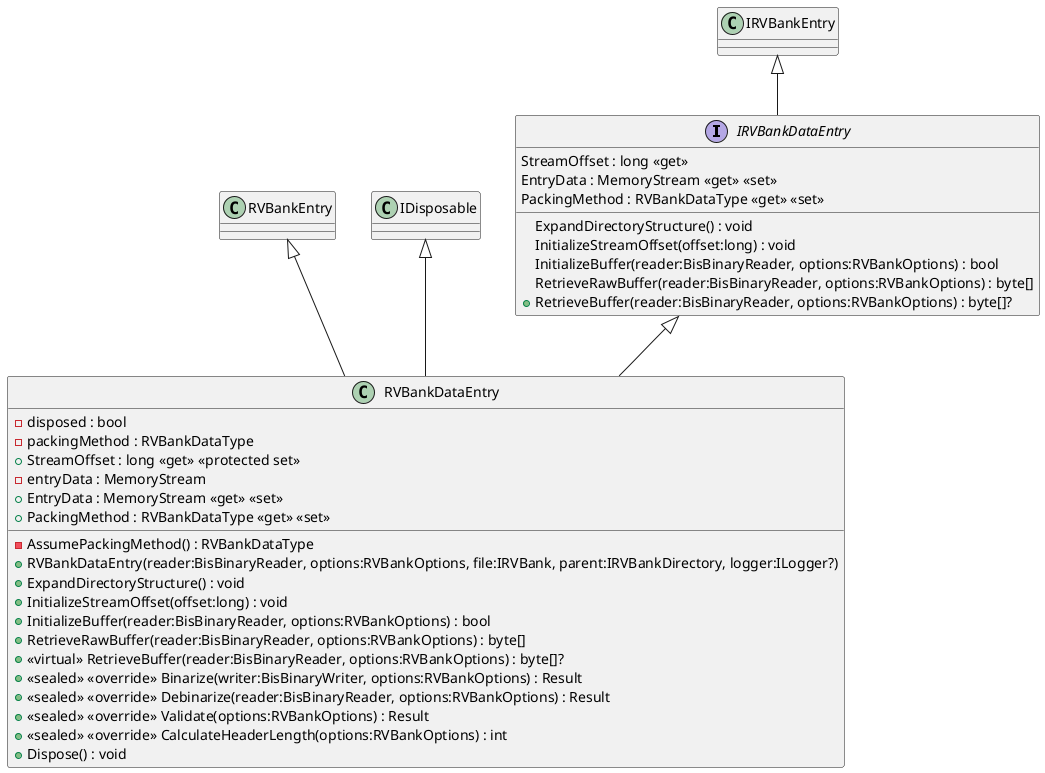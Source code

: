 @startuml
interface IRVBankDataEntry {
    StreamOffset : long <<get>>
    EntryData : MemoryStream <<get>> <<set>>
    PackingMethod : RVBankDataType <<get>> <<set>>
    ExpandDirectoryStructure() : void
    InitializeStreamOffset(offset:long) : void
    InitializeBuffer(reader:BisBinaryReader, options:RVBankOptions) : bool
    RetrieveRawBuffer(reader:BisBinaryReader, options:RVBankOptions) : byte[]
    + RetrieveBuffer(reader:BisBinaryReader, options:RVBankOptions) : byte[]?
}
class RVBankDataEntry {
    - disposed : bool
    - packingMethod : RVBankDataType
    + StreamOffset : long <<get>> <<protected set>>
    - entryData : MemoryStream
    + EntryData : MemoryStream <<get>> <<set>>
    + PackingMethod : RVBankDataType <<get>> <<set>>
    - AssumePackingMethod() : RVBankDataType
    + RVBankDataEntry(reader:BisBinaryReader, options:RVBankOptions, file:IRVBank, parent:IRVBankDirectory, logger:ILogger?)
    + ExpandDirectoryStructure() : void
    + InitializeStreamOffset(offset:long) : void
    + InitializeBuffer(reader:BisBinaryReader, options:RVBankOptions) : bool
    + RetrieveRawBuffer(reader:BisBinaryReader, options:RVBankOptions) : byte[]
    + <<virtual>> RetrieveBuffer(reader:BisBinaryReader, options:RVBankOptions) : byte[]?
    + <<sealed>> <<override>> Binarize(writer:BisBinaryWriter, options:RVBankOptions) : Result
    + <<sealed>> <<override>> Debinarize(reader:BisBinaryReader, options:RVBankOptions) : Result
    + <<sealed>> <<override>> Validate(options:RVBankOptions) : Result
    + <<sealed>> <<override>> CalculateHeaderLength(options:RVBankOptions) : int
    + Dispose() : void
}
IRVBankEntry <|-- IRVBankDataEntry
RVBankEntry <|-- RVBankDataEntry
IRVBankDataEntry <|-- RVBankDataEntry
IDisposable <|-- RVBankDataEntry
@enduml
